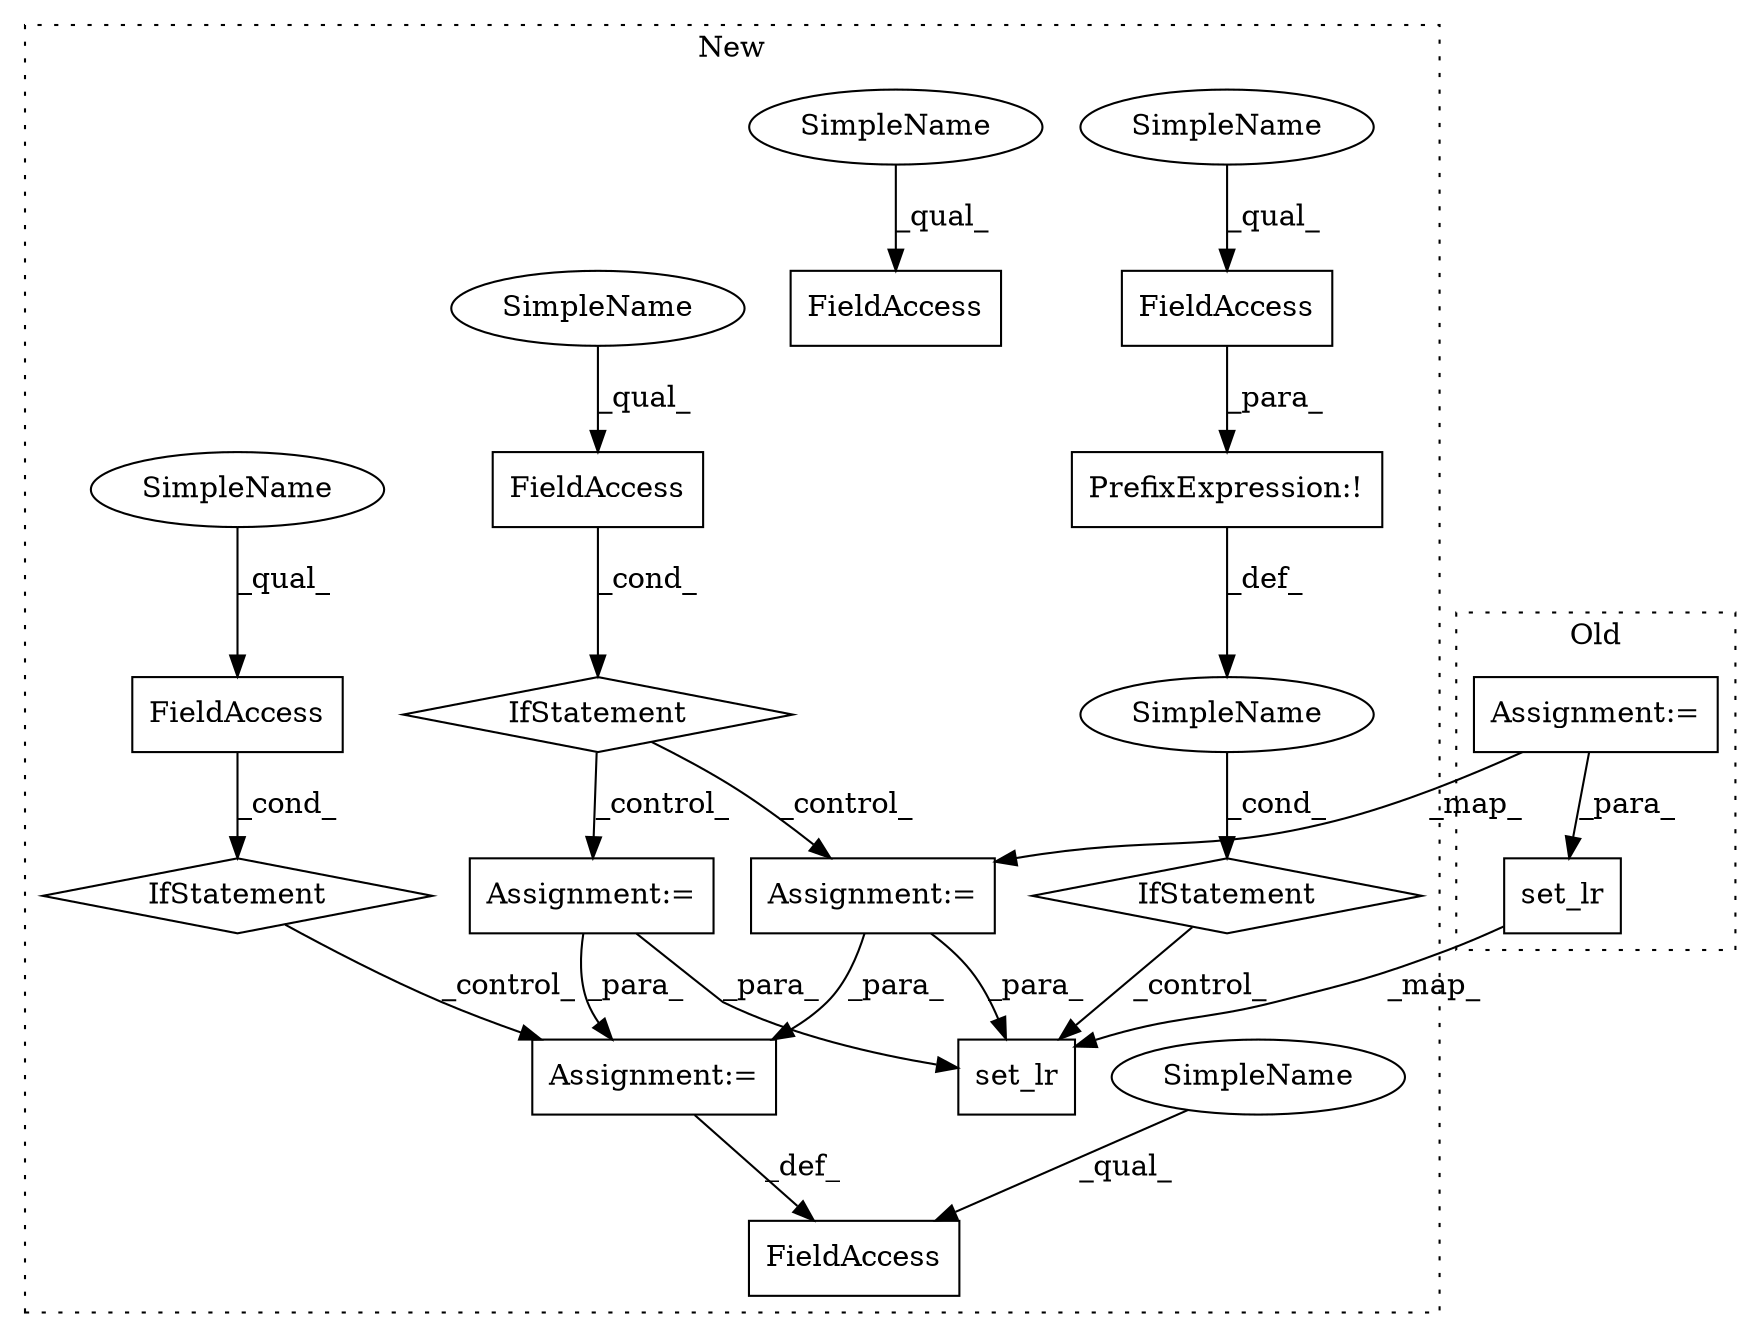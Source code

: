 digraph G {
subgraph cluster0 {
1 [label="set_lr" a="32" s="4576,4607" l="7,1" shape="box"];
6 [label="Assignment:=" a="7" s="3862" l="1" shape="box"];
label = "Old";
style="dotted";
}
subgraph cluster1 {
2 [label="set_lr" a="32" s="4870,4901" l="7,1" shape="box"];
3 [label="Assignment:=" a="7" s="4043" l="1" shape="box"];
4 [label="IfStatement" a="25" s="4009,4024" l="4,2" shape="diamond"];
5 [label="PrefixExpression:!" a="38" s="4439" l="1" shape="box"];
7 [label="Assignment:=" a="7" s="4110" l="1" shape="box"];
8 [label="FieldAccess" a="22" s="4440" l="11" shape="box"];
9 [label="FieldAccess" a="22" s="4013" l="11" shape="box"];
10 [label="SimpleName" a="42" s="" l="" shape="ellipse"];
11 [label="IfStatement" a="25" s="4435,4451" l="4,2" shape="diamond"];
12 [label="FieldAccess" a="22" s="7440" l="14" shape="box"];
13 [label="FieldAccess" a="22" s="7415" l="11" shape="box"];
14 [label="FieldAccess" a="22" s="3809" l="19" shape="box"];
15 [label="IfStatement" a="25" s="7411,7426" l="4,2" shape="diamond"];
16 [label="Assignment:=" a="7" s="7454" l="1" shape="box"];
17 [label="SimpleName" a="42" s="4013" l="3" shape="ellipse"];
18 [label="SimpleName" a="42" s="7440" l="3" shape="ellipse"];
19 [label="SimpleName" a="42" s="3809" l="3" shape="ellipse"];
20 [label="SimpleName" a="42" s="7415" l="3" shape="ellipse"];
21 [label="SimpleName" a="42" s="4440" l="3" shape="ellipse"];
label = "New";
style="dotted";
}
1 -> 2 [label="_map_"];
3 -> 2 [label="_para_"];
3 -> 16 [label="_para_"];
4 -> 7 [label="_control_"];
4 -> 3 [label="_control_"];
5 -> 10 [label="_def_"];
6 -> 7 [label="_map_"];
6 -> 1 [label="_para_"];
7 -> 2 [label="_para_"];
7 -> 16 [label="_para_"];
8 -> 5 [label="_para_"];
9 -> 4 [label="_cond_"];
10 -> 11 [label="_cond_"];
11 -> 2 [label="_control_"];
13 -> 15 [label="_cond_"];
15 -> 16 [label="_control_"];
16 -> 12 [label="_def_"];
17 -> 9 [label="_qual_"];
18 -> 12 [label="_qual_"];
19 -> 14 [label="_qual_"];
20 -> 13 [label="_qual_"];
21 -> 8 [label="_qual_"];
}